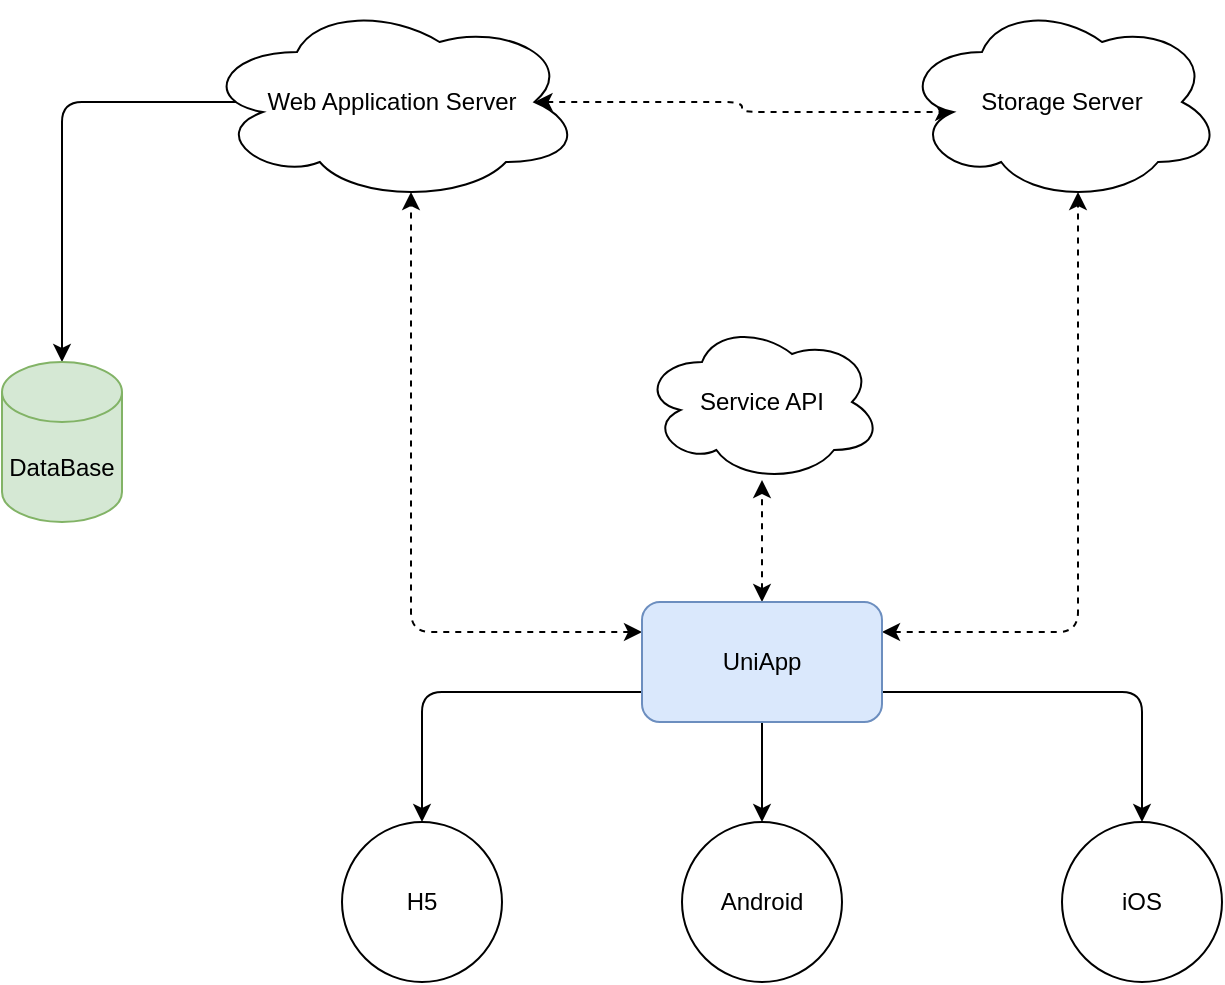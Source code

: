<mxfile version="15.4.0" type="device"><diagram id="S9TFy5JEEPisQtzWNOpR" name="第 1 页"><mxGraphModel dx="1106" dy="747" grid="1" gridSize="10" guides="1" tooltips="1" connect="1" arrows="1" fold="1" page="1" pageScale="1" pageWidth="1600" pageHeight="900" math="0" shadow="0"><root><mxCell id="0"/><mxCell id="1" parent="0"/><mxCell id="5W5UZf7T_6-zCusc6ymB-6" style="edgeStyle=orthogonalEdgeStyle;rounded=1;orthogonalLoop=1;jettySize=auto;html=1;startArrow=classic;startFill=1;exitX=0.16;exitY=0.55;exitDx=0;exitDy=0;exitPerimeter=0;" edge="1" parent="1" source="5W5UZf7T_6-zCusc6ymB-1" target="5W5UZf7T_6-zCusc6ymB-5"><mxGeometry relative="1" as="geometry"><Array as="points"><mxPoint x="290" y="140"/><mxPoint x="190" y="140"/></Array></mxGeometry></mxCell><mxCell id="5W5UZf7T_6-zCusc6ymB-11" style="edgeStyle=orthogonalEdgeStyle;rounded=1;orthogonalLoop=1;jettySize=auto;html=1;exitX=0.875;exitY=0.5;exitDx=0;exitDy=0;exitPerimeter=0;entryX=0.16;entryY=0.55;entryDx=0;entryDy=0;entryPerimeter=0;dashed=1;startArrow=classic;startFill=1;" edge="1" parent="1" source="5W5UZf7T_6-zCusc6ymB-1" target="5W5UZf7T_6-zCusc6ymB-2"><mxGeometry relative="1" as="geometry"/></mxCell><mxCell id="5W5UZf7T_6-zCusc6ymB-1" value="&lt;p&gt;Web Application Server&lt;/p&gt;" style="ellipse;shape=cloud;whiteSpace=wrap;html=1;" vertex="1" parent="1"><mxGeometry x="260" y="90" width="190" height="100" as="geometry"/></mxCell><mxCell id="5W5UZf7T_6-zCusc6ymB-2" value="Storage Server" style="ellipse;shape=cloud;whiteSpace=wrap;html=1;" vertex="1" parent="1"><mxGeometry x="610" y="90" width="160" height="100" as="geometry"/></mxCell><mxCell id="5W5UZf7T_6-zCusc6ymB-3" value="Service API" style="ellipse;shape=cloud;whiteSpace=wrap;html=1;" vertex="1" parent="1"><mxGeometry x="480" y="250" width="120" height="80" as="geometry"/></mxCell><mxCell id="5W5UZf7T_6-zCusc6ymB-8" style="edgeStyle=orthogonalEdgeStyle;rounded=1;orthogonalLoop=1;jettySize=auto;html=1;exitX=0;exitY=0.25;exitDx=0;exitDy=0;entryX=0.55;entryY=0.95;entryDx=0;entryDy=0;entryPerimeter=0;dashed=1;startArrow=classic;startFill=1;" edge="1" parent="1" source="5W5UZf7T_6-zCusc6ymB-4" target="5W5UZf7T_6-zCusc6ymB-1"><mxGeometry relative="1" as="geometry"/></mxCell><mxCell id="5W5UZf7T_6-zCusc6ymB-10" style="edgeStyle=orthogonalEdgeStyle;rounded=1;orthogonalLoop=1;jettySize=auto;html=1;exitX=1;exitY=0.25;exitDx=0;exitDy=0;entryX=0.55;entryY=0.95;entryDx=0;entryDy=0;entryPerimeter=0;dashed=1;startArrow=classic;startFill=1;" edge="1" parent="1" source="5W5UZf7T_6-zCusc6ymB-4" target="5W5UZf7T_6-zCusc6ymB-2"><mxGeometry relative="1" as="geometry"/></mxCell><mxCell id="5W5UZf7T_6-zCusc6ymB-15" style="edgeStyle=orthogonalEdgeStyle;rounded=1;orthogonalLoop=1;jettySize=auto;html=1;exitX=0;exitY=0.75;exitDx=0;exitDy=0;entryX=0.5;entryY=0;entryDx=0;entryDy=0;startArrow=none;startFill=0;" edge="1" parent="1" source="5W5UZf7T_6-zCusc6ymB-4" target="5W5UZf7T_6-zCusc6ymB-12"><mxGeometry relative="1" as="geometry"/></mxCell><mxCell id="5W5UZf7T_6-zCusc6ymB-16" style="edgeStyle=orthogonalEdgeStyle;rounded=1;orthogonalLoop=1;jettySize=auto;html=1;exitX=0.5;exitY=1;exitDx=0;exitDy=0;entryX=0.5;entryY=0;entryDx=0;entryDy=0;startArrow=none;startFill=0;" edge="1" parent="1" source="5W5UZf7T_6-zCusc6ymB-4" target="5W5UZf7T_6-zCusc6ymB-13"><mxGeometry relative="1" as="geometry"/></mxCell><mxCell id="5W5UZf7T_6-zCusc6ymB-17" style="edgeStyle=orthogonalEdgeStyle;rounded=1;orthogonalLoop=1;jettySize=auto;html=1;exitX=1;exitY=0.75;exitDx=0;exitDy=0;startArrow=none;startFill=0;" edge="1" parent="1" source="5W5UZf7T_6-zCusc6ymB-4" target="5W5UZf7T_6-zCusc6ymB-14"><mxGeometry relative="1" as="geometry"/></mxCell><mxCell id="5W5UZf7T_6-zCusc6ymB-18" style="edgeStyle=orthogonalEdgeStyle;rounded=1;orthogonalLoop=1;jettySize=auto;html=1;entryX=0.5;entryY=0.988;entryDx=0;entryDy=0;entryPerimeter=0;startArrow=classic;startFill=1;dashed=1;" edge="1" parent="1" source="5W5UZf7T_6-zCusc6ymB-4" target="5W5UZf7T_6-zCusc6ymB-3"><mxGeometry relative="1" as="geometry"/></mxCell><mxCell id="5W5UZf7T_6-zCusc6ymB-4" value="UniApp" style="rounded=1;whiteSpace=wrap;html=1;fillColor=#dae8fc;strokeColor=#6c8ebf;" vertex="1" parent="1"><mxGeometry x="480" y="390" width="120" height="60" as="geometry"/></mxCell><mxCell id="5W5UZf7T_6-zCusc6ymB-5" value="DataBase" style="shape=cylinder3;whiteSpace=wrap;html=1;boundedLbl=1;backgroundOutline=1;size=15;fillColor=#d5e8d4;strokeColor=#82b366;" vertex="1" parent="1"><mxGeometry x="160" y="270" width="60" height="80" as="geometry"/></mxCell><mxCell id="5W5UZf7T_6-zCusc6ymB-12" value="H5" style="ellipse;whiteSpace=wrap;html=1;aspect=fixed;" vertex="1" parent="1"><mxGeometry x="330" y="500" width="80" height="80" as="geometry"/></mxCell><mxCell id="5W5UZf7T_6-zCusc6ymB-13" value="Android" style="ellipse;whiteSpace=wrap;html=1;aspect=fixed;" vertex="1" parent="1"><mxGeometry x="500" y="500" width="80" height="80" as="geometry"/></mxCell><mxCell id="5W5UZf7T_6-zCusc6ymB-14" value="iOS" style="ellipse;whiteSpace=wrap;html=1;aspect=fixed;" vertex="1" parent="1"><mxGeometry x="690" y="500" width="80" height="80" as="geometry"/></mxCell></root></mxGraphModel></diagram></mxfile>